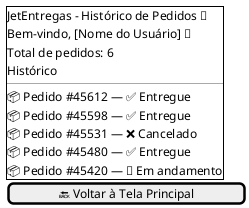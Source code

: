 @startsalt
{
{+
  JetEntregas - Histórico de Pedidos 📜

  Bem-vindo, [Nome do Usuário] 👋
  Total de pedidos: 6

  Histórico
  ---------------------------
  📦 Pedido #45612 — ✅ Entregue 
  📦 Pedido #45598 — ✅ Entregue 
  📦 Pedido #45531 — ❌ Cancelado 
  📦 Pedido #45480 — ✅ Entregue 
  📦 Pedido #45420 — 🔄 Em andamento
  
}

[ 🔙 Voltar à Tela Principal  ]
}
@endsalt